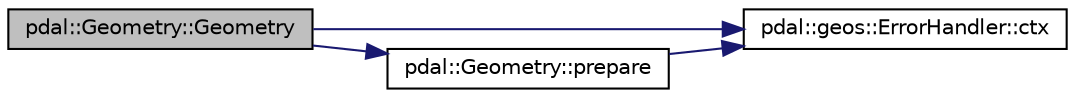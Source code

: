 digraph "pdal::Geometry::Geometry"
{
  edge [fontname="Helvetica",fontsize="10",labelfontname="Helvetica",labelfontsize="10"];
  node [fontname="Helvetica",fontsize="10",shape=record];
  rankdir="LR";
  Node1 [label="pdal::Geometry::Geometry",height=0.2,width=0.4,color="black", fillcolor="grey75", style="filled", fontcolor="black"];
  Node1 -> Node2 [color="midnightblue",fontsize="10",style="solid",fontname="Helvetica"];
  Node2 [label="pdal::geos::ErrorHandler::ctx",height=0.2,width=0.4,color="black", fillcolor="white", style="filled",URL="$classpdal_1_1geos_1_1ErrorHandler.html#a54bdaa70ba8baee1c8ad8f9f47572c8d"];
  Node1 -> Node3 [color="midnightblue",fontsize="10",style="solid",fontname="Helvetica"];
  Node3 [label="pdal::Geometry::prepare",height=0.2,width=0.4,color="black", fillcolor="white", style="filled",URL="$classpdal_1_1Geometry.html#a5340a42c65209674135a41008d0c305a"];
  Node3 -> Node2 [color="midnightblue",fontsize="10",style="solid",fontname="Helvetica"];
}
